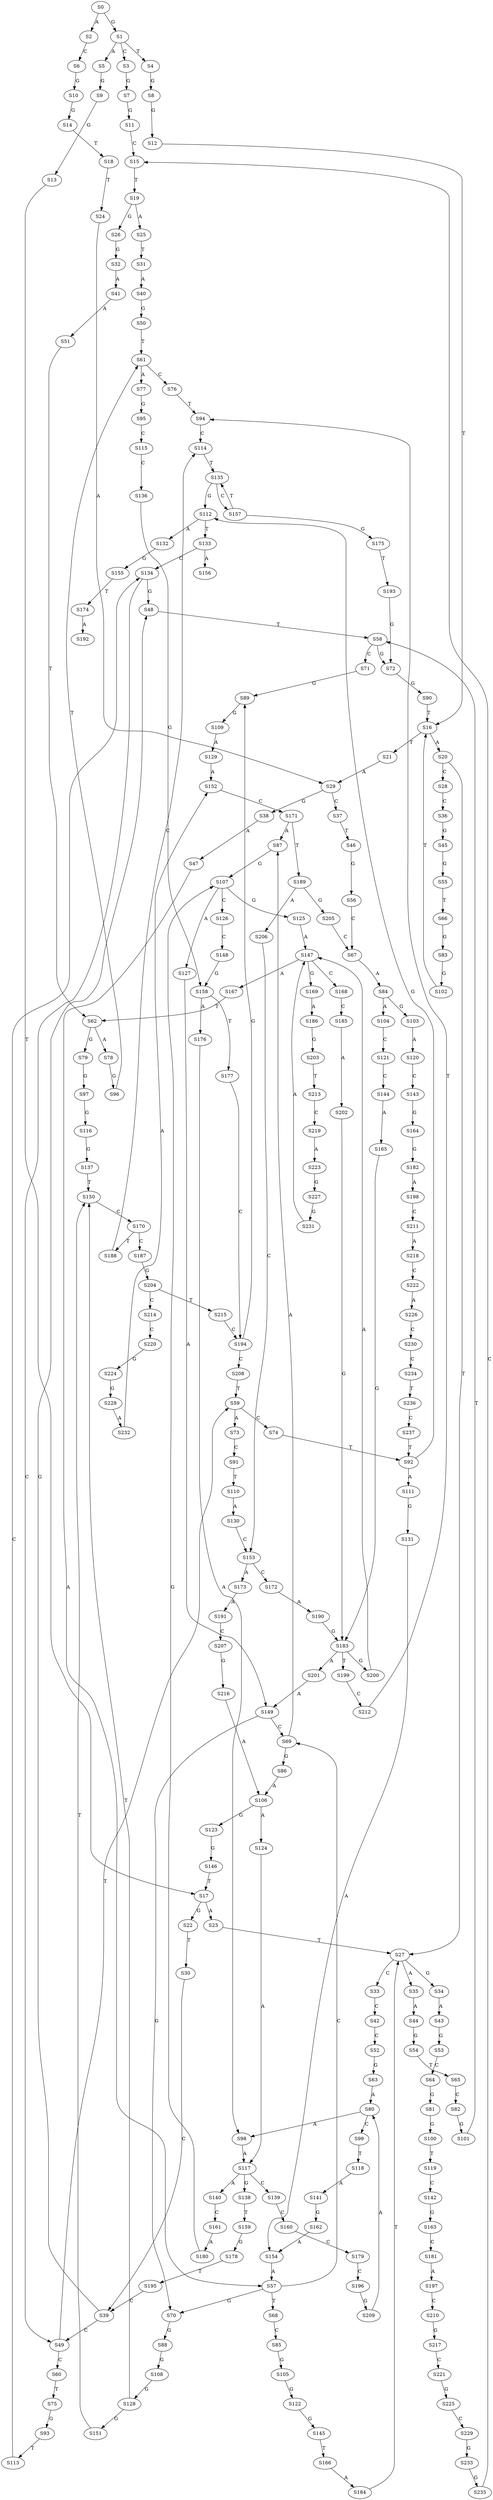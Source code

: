 strict digraph  {
	S0 -> S1 [ label = G ];
	S0 -> S2 [ label = A ];
	S1 -> S3 [ label = C ];
	S1 -> S4 [ label = T ];
	S1 -> S5 [ label = A ];
	S2 -> S6 [ label = C ];
	S3 -> S7 [ label = G ];
	S4 -> S8 [ label = G ];
	S5 -> S9 [ label = G ];
	S6 -> S10 [ label = G ];
	S7 -> S11 [ label = G ];
	S8 -> S12 [ label = G ];
	S9 -> S13 [ label = G ];
	S10 -> S14 [ label = G ];
	S11 -> S15 [ label = C ];
	S12 -> S16 [ label = T ];
	S13 -> S17 [ label = T ];
	S14 -> S18 [ label = T ];
	S15 -> S19 [ label = T ];
	S16 -> S20 [ label = A ];
	S16 -> S21 [ label = T ];
	S17 -> S22 [ label = G ];
	S17 -> S23 [ label = A ];
	S18 -> S24 [ label = T ];
	S19 -> S25 [ label = A ];
	S19 -> S26 [ label = G ];
	S20 -> S27 [ label = T ];
	S20 -> S28 [ label = C ];
	S21 -> S29 [ label = A ];
	S22 -> S30 [ label = T ];
	S23 -> S27 [ label = T ];
	S24 -> S29 [ label = A ];
	S25 -> S31 [ label = T ];
	S26 -> S32 [ label = G ];
	S27 -> S33 [ label = C ];
	S27 -> S34 [ label = G ];
	S27 -> S35 [ label = A ];
	S28 -> S36 [ label = C ];
	S29 -> S37 [ label = C ];
	S29 -> S38 [ label = G ];
	S30 -> S39 [ label = C ];
	S31 -> S40 [ label = A ];
	S32 -> S41 [ label = A ];
	S33 -> S42 [ label = C ];
	S34 -> S43 [ label = A ];
	S35 -> S44 [ label = A ];
	S36 -> S45 [ label = G ];
	S37 -> S46 [ label = T ];
	S38 -> S47 [ label = A ];
	S39 -> S48 [ label = G ];
	S39 -> S49 [ label = C ];
	S40 -> S50 [ label = G ];
	S41 -> S51 [ label = A ];
	S42 -> S52 [ label = C ];
	S43 -> S53 [ label = G ];
	S44 -> S54 [ label = G ];
	S45 -> S55 [ label = G ];
	S46 -> S56 [ label = G ];
	S47 -> S57 [ label = A ];
	S48 -> S58 [ label = T ];
	S49 -> S59 [ label = T ];
	S49 -> S60 [ label = C ];
	S50 -> S61 [ label = T ];
	S51 -> S62 [ label = T ];
	S52 -> S63 [ label = G ];
	S53 -> S64 [ label = C ];
	S54 -> S65 [ label = T ];
	S55 -> S66 [ label = T ];
	S56 -> S67 [ label = C ];
	S57 -> S68 [ label = T ];
	S57 -> S69 [ label = C ];
	S57 -> S70 [ label = G ];
	S58 -> S71 [ label = C ];
	S58 -> S72 [ label = G ];
	S59 -> S73 [ label = A ];
	S59 -> S74 [ label = C ];
	S60 -> S75 [ label = T ];
	S61 -> S76 [ label = C ];
	S61 -> S77 [ label = A ];
	S62 -> S78 [ label = A ];
	S62 -> S79 [ label = G ];
	S63 -> S80 [ label = A ];
	S64 -> S81 [ label = G ];
	S65 -> S82 [ label = C ];
	S66 -> S83 [ label = G ];
	S67 -> S84 [ label = A ];
	S68 -> S85 [ label = C ];
	S69 -> S86 [ label = G ];
	S69 -> S87 [ label = A ];
	S70 -> S88 [ label = G ];
	S71 -> S89 [ label = G ];
	S72 -> S90 [ label = G ];
	S73 -> S91 [ label = C ];
	S74 -> S92 [ label = T ];
	S75 -> S93 [ label = G ];
	S76 -> S94 [ label = T ];
	S77 -> S95 [ label = G ];
	S78 -> S96 [ label = G ];
	S79 -> S97 [ label = G ];
	S80 -> S98 [ label = A ];
	S80 -> S99 [ label = C ];
	S81 -> S100 [ label = G ];
	S82 -> S101 [ label = G ];
	S83 -> S102 [ label = G ];
	S84 -> S103 [ label = G ];
	S84 -> S104 [ label = A ];
	S85 -> S105 [ label = G ];
	S86 -> S106 [ label = A ];
	S87 -> S107 [ label = G ];
	S88 -> S108 [ label = G ];
	S89 -> S109 [ label = G ];
	S90 -> S16 [ label = T ];
	S91 -> S110 [ label = T ];
	S92 -> S111 [ label = A ];
	S92 -> S112 [ label = G ];
	S93 -> S113 [ label = T ];
	S94 -> S114 [ label = C ];
	S95 -> S115 [ label = C ];
	S96 -> S61 [ label = T ];
	S97 -> S116 [ label = G ];
	S98 -> S117 [ label = A ];
	S99 -> S118 [ label = T ];
	S100 -> S119 [ label = T ];
	S101 -> S58 [ label = T ];
	S102 -> S16 [ label = T ];
	S103 -> S120 [ label = A ];
	S104 -> S121 [ label = C ];
	S105 -> S122 [ label = G ];
	S106 -> S123 [ label = G ];
	S106 -> S124 [ label = A ];
	S107 -> S125 [ label = G ];
	S107 -> S126 [ label = C ];
	S107 -> S127 [ label = A ];
	S108 -> S128 [ label = G ];
	S109 -> S129 [ label = A ];
	S110 -> S130 [ label = A ];
	S111 -> S131 [ label = G ];
	S112 -> S132 [ label = A ];
	S112 -> S133 [ label = T ];
	S113 -> S134 [ label = C ];
	S114 -> S135 [ label = T ];
	S115 -> S136 [ label = C ];
	S116 -> S137 [ label = G ];
	S117 -> S138 [ label = G ];
	S117 -> S139 [ label = C ];
	S117 -> S140 [ label = A ];
	S118 -> S141 [ label = A ];
	S119 -> S142 [ label = C ];
	S120 -> S143 [ label = C ];
	S121 -> S144 [ label = C ];
	S122 -> S145 [ label = G ];
	S123 -> S146 [ label = G ];
	S124 -> S117 [ label = A ];
	S125 -> S147 [ label = A ];
	S126 -> S148 [ label = C ];
	S127 -> S149 [ label = A ];
	S128 -> S150 [ label = T ];
	S128 -> S151 [ label = G ];
	S129 -> S152 [ label = A ];
	S130 -> S153 [ label = C ];
	S131 -> S154 [ label = A ];
	S132 -> S155 [ label = G ];
	S133 -> S156 [ label = A ];
	S133 -> S134 [ label = C ];
	S134 -> S49 [ label = C ];
	S134 -> S48 [ label = G ];
	S135 -> S112 [ label = G ];
	S135 -> S157 [ label = C ];
	S136 -> S158 [ label = G ];
	S137 -> S150 [ label = T ];
	S138 -> S159 [ label = T ];
	S139 -> S160 [ label = C ];
	S140 -> S161 [ label = C ];
	S141 -> S162 [ label = G ];
	S142 -> S163 [ label = G ];
	S143 -> S164 [ label = G ];
	S144 -> S165 [ label = A ];
	S145 -> S166 [ label = T ];
	S146 -> S17 [ label = T ];
	S147 -> S167 [ label = A ];
	S147 -> S168 [ label = C ];
	S147 -> S169 [ label = G ];
	S148 -> S158 [ label = G ];
	S149 -> S69 [ label = C ];
	S149 -> S70 [ label = G ];
	S150 -> S170 [ label = C ];
	S151 -> S150 [ label = T ];
	S152 -> S171 [ label = C ];
	S153 -> S172 [ label = C ];
	S153 -> S173 [ label = A ];
	S154 -> S57 [ label = A ];
	S155 -> S174 [ label = T ];
	S157 -> S135 [ label = T ];
	S157 -> S175 [ label = G ];
	S158 -> S176 [ label = A ];
	S158 -> S177 [ label = T ];
	S159 -> S178 [ label = G ];
	S160 -> S179 [ label = C ];
	S161 -> S180 [ label = A ];
	S162 -> S154 [ label = A ];
	S163 -> S181 [ label = C ];
	S164 -> S182 [ label = G ];
	S165 -> S183 [ label = G ];
	S166 -> S184 [ label = A ];
	S167 -> S62 [ label = T ];
	S168 -> S185 [ label = C ];
	S169 -> S186 [ label = A ];
	S170 -> S187 [ label = C ];
	S170 -> S188 [ label = T ];
	S171 -> S87 [ label = A ];
	S171 -> S189 [ label = T ];
	S172 -> S190 [ label = A ];
	S173 -> S191 [ label = A ];
	S174 -> S192 [ label = A ];
	S175 -> S193 [ label = T ];
	S176 -> S98 [ label = A ];
	S177 -> S194 [ label = C ];
	S178 -> S195 [ label = T ];
	S179 -> S196 [ label = C ];
	S180 -> S107 [ label = G ];
	S181 -> S197 [ label = A ];
	S182 -> S198 [ label = A ];
	S183 -> S199 [ label = T ];
	S183 -> S200 [ label = G ];
	S183 -> S201 [ label = A ];
	S184 -> S27 [ label = T ];
	S185 -> S202 [ label = A ];
	S186 -> S203 [ label = G ];
	S187 -> S204 [ label = G ];
	S188 -> S114 [ label = C ];
	S189 -> S205 [ label = G ];
	S189 -> S206 [ label = A ];
	S190 -> S183 [ label = G ];
	S191 -> S207 [ label = C ];
	S193 -> S72 [ label = G ];
	S194 -> S208 [ label = C ];
	S194 -> S89 [ label = G ];
	S195 -> S39 [ label = C ];
	S196 -> S209 [ label = G ];
	S197 -> S210 [ label = C ];
	S198 -> S211 [ label = C ];
	S199 -> S212 [ label = C ];
	S200 -> S147 [ label = A ];
	S201 -> S149 [ label = A ];
	S202 -> S183 [ label = G ];
	S203 -> S213 [ label = T ];
	S204 -> S214 [ label = C ];
	S204 -> S215 [ label = T ];
	S205 -> S67 [ label = C ];
	S206 -> S153 [ label = C ];
	S207 -> S216 [ label = G ];
	S208 -> S59 [ label = T ];
	S209 -> S80 [ label = A ];
	S210 -> S217 [ label = G ];
	S211 -> S218 [ label = A ];
	S212 -> S94 [ label = T ];
	S213 -> S219 [ label = C ];
	S214 -> S220 [ label = C ];
	S215 -> S194 [ label = C ];
	S216 -> S106 [ label = A ];
	S217 -> S221 [ label = C ];
	S218 -> S222 [ label = C ];
	S219 -> S223 [ label = A ];
	S220 -> S224 [ label = G ];
	S221 -> S225 [ label = G ];
	S222 -> S226 [ label = A ];
	S223 -> S227 [ label = G ];
	S224 -> S228 [ label = G ];
	S225 -> S229 [ label = C ];
	S226 -> S230 [ label = C ];
	S227 -> S231 [ label = G ];
	S228 -> S232 [ label = A ];
	S229 -> S233 [ label = G ];
	S230 -> S234 [ label = C ];
	S231 -> S147 [ label = A ];
	S232 -> S152 [ label = A ];
	S233 -> S235 [ label = G ];
	S234 -> S236 [ label = T ];
	S235 -> S15 [ label = C ];
	S236 -> S237 [ label = C ];
	S237 -> S92 [ label = T ];
}

